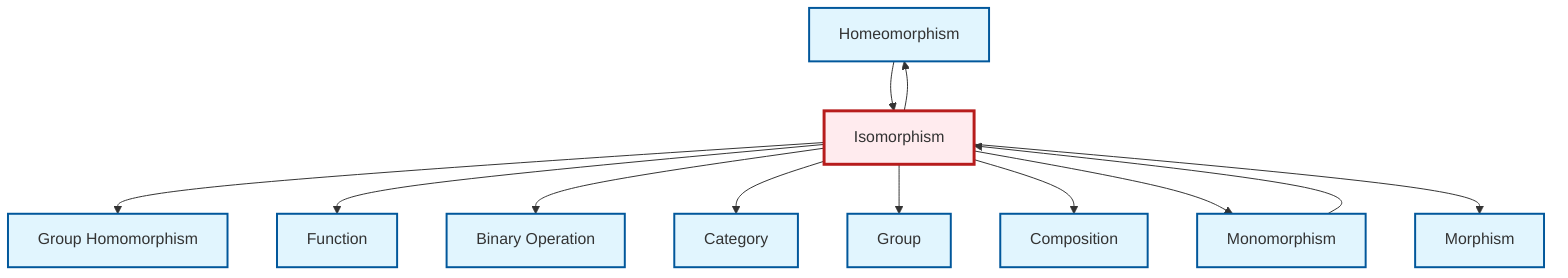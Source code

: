 graph TD
    classDef definition fill:#e1f5fe,stroke:#01579b,stroke-width:2px
    classDef theorem fill:#f3e5f5,stroke:#4a148c,stroke-width:2px
    classDef axiom fill:#fff3e0,stroke:#e65100,stroke-width:2px
    classDef example fill:#e8f5e9,stroke:#1b5e20,stroke-width:2px
    classDef current fill:#ffebee,stroke:#b71c1c,stroke-width:3px
    def-group["Group"]:::definition
    def-function["Function"]:::definition
    def-morphism["Morphism"]:::definition
    def-homeomorphism["Homeomorphism"]:::definition
    def-isomorphism["Isomorphism"]:::definition
    def-monomorphism["Monomorphism"]:::definition
    def-homomorphism["Group Homomorphism"]:::definition
    def-binary-operation["Binary Operation"]:::definition
    def-category["Category"]:::definition
    def-composition["Composition"]:::definition
    def-monomorphism --> def-isomorphism
    def-isomorphism --> def-homomorphism
    def-isomorphism --> def-function
    def-isomorphism --> def-binary-operation
    def-isomorphism --> def-category
    def-isomorphism --> def-group
    def-isomorphism --> def-composition
    def-isomorphism --> def-monomorphism
    def-isomorphism --> def-homeomorphism
    def-homeomorphism --> def-isomorphism
    def-isomorphism --> def-morphism
    class def-isomorphism current